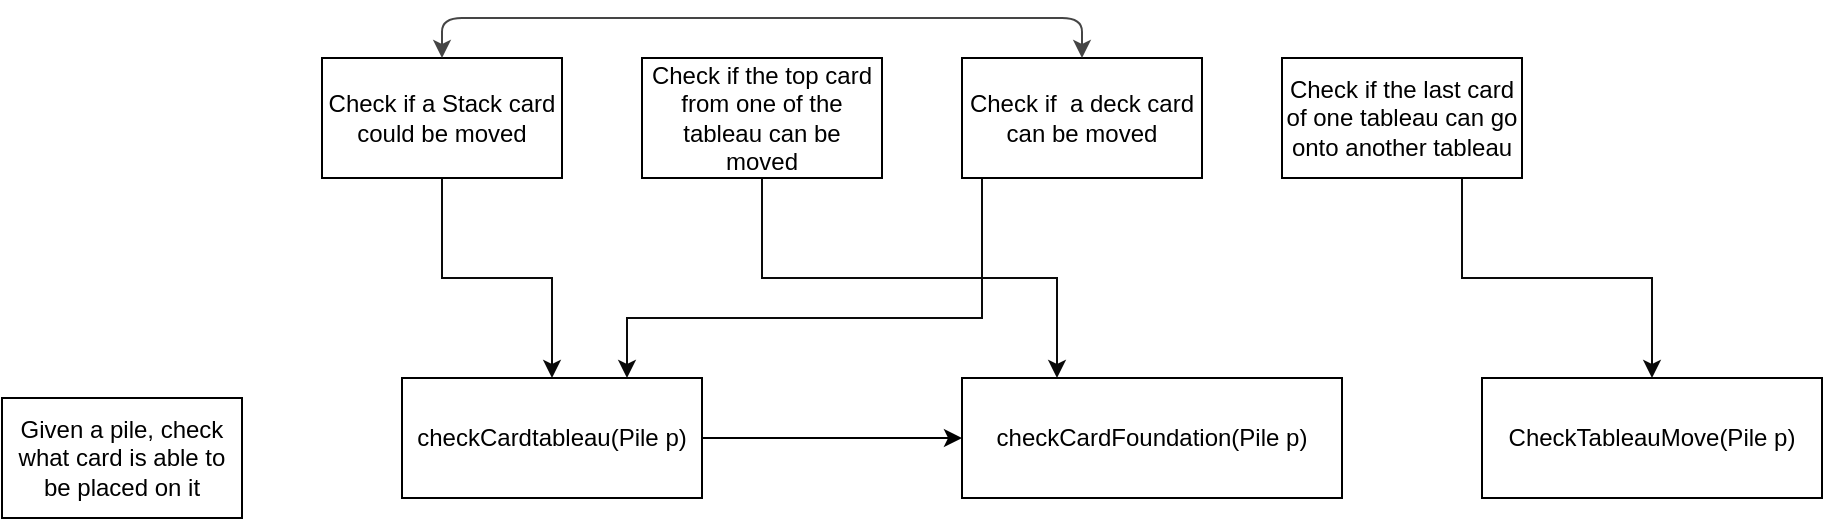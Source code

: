 <mxfile version="12.1.0" type="device" pages="1"><diagram name="Page-1" id="edf60f1a-56cd-e834-aa8a-f176f3a09ee4"><mxGraphModel dx="1408" dy="808" grid="1" gridSize="10" guides="1" tooltips="1" connect="1" arrows="1" fold="1" page="1" pageScale="1" pageWidth="1100" pageHeight="850" background="#ffffff" math="0" shadow="0"><root><mxCell id="0"/><mxCell id="1" parent="0"/><mxCell id="iwH2BdA7DSDKxlyLGIiG-14" style="edgeStyle=orthogonalEdgeStyle;rounded=0;orthogonalLoop=1;jettySize=auto;html=1;exitX=0.5;exitY=1;exitDx=0;exitDy=0;entryX=0.5;entryY=0;entryDx=0;entryDy=0;strokeColor=#0A0A0A;" parent="1" source="iwH2BdA7DSDKxlyLGIiG-1" target="iwH2BdA7DSDKxlyLGIiG-8" edge="1"><mxGeometry relative="1" as="geometry"/></mxCell><mxCell id="iwH2BdA7DSDKxlyLGIiG-1" value="Check if a Stack card could be moved" style="rounded=0;whiteSpace=wrap;html=1;" parent="1" vertex="1"><mxGeometry x="200" y="140" width="120" height="60" as="geometry"/></mxCell><mxCell id="iwH2BdA7DSDKxlyLGIiG-17" style="edgeStyle=orthogonalEdgeStyle;rounded=0;orthogonalLoop=1;jettySize=auto;html=1;exitX=0.25;exitY=1;exitDx=0;exitDy=0;entryX=0.75;entryY=0;entryDx=0;entryDy=0;strokeColor=#0A0A0A;" parent="1" source="iwH2BdA7DSDKxlyLGIiG-2" target="iwH2BdA7DSDKxlyLGIiG-8" edge="1"><mxGeometry relative="1" as="geometry"><Array as="points"><mxPoint x="530" y="200"/><mxPoint x="530" y="270"/><mxPoint x="353" y="270"/></Array></mxGeometry></mxCell><mxCell id="iwH2BdA7DSDKxlyLGIiG-2" value="Check if&amp;nbsp; a deck card can be moved" style="rounded=0;whiteSpace=wrap;html=1;" parent="1" vertex="1"><mxGeometry x="520" y="140" width="120" height="60" as="geometry"/></mxCell><mxCell id="iwH2BdA7DSDKxlyLGIiG-16" style="edgeStyle=orthogonalEdgeStyle;rounded=0;orthogonalLoop=1;jettySize=auto;html=1;exitX=0.5;exitY=1;exitDx=0;exitDy=0;entryX=0.25;entryY=0;entryDx=0;entryDy=0;strokeColor=#0A0A0A;" parent="1" source="iwH2BdA7DSDKxlyLGIiG-3" target="iwH2BdA7DSDKxlyLGIiG-10" edge="1"><mxGeometry relative="1" as="geometry"><Array as="points"><mxPoint x="420" y="250"/><mxPoint x="568" y="250"/></Array></mxGeometry></mxCell><mxCell id="iwH2BdA7DSDKxlyLGIiG-3" value="Check if the top card from one of the tableau can be moved" style="rounded=0;whiteSpace=wrap;html=1;" parent="1" vertex="1"><mxGeometry x="360" y="140" width="120" height="60" as="geometry"/></mxCell><mxCell id="iwH2BdA7DSDKxlyLGIiG-20" style="edgeStyle=orthogonalEdgeStyle;rounded=0;orthogonalLoop=1;jettySize=auto;html=1;exitX=0.75;exitY=1;exitDx=0;exitDy=0;entryX=0.5;entryY=0;entryDx=0;entryDy=0;strokeColor=#0A0A0A;" parent="1" source="iwH2BdA7DSDKxlyLGIiG-4" target="iwH2BdA7DSDKxlyLGIiG-19" edge="1"><mxGeometry relative="1" as="geometry"/></mxCell><mxCell id="iwH2BdA7DSDKxlyLGIiG-4" value="Check if the last card of one tableau can go onto another tableau" style="rounded=0;whiteSpace=wrap;html=1;" parent="1" vertex="1"><mxGeometry x="680" y="140" width="120" height="60" as="geometry"/></mxCell><mxCell id="iwH2BdA7DSDKxlyLGIiG-5" value="Given a pile, check what card is able to be placed on it" style="rounded=0;whiteSpace=wrap;html=1;" parent="1" vertex="1"><mxGeometry x="40" y="310" width="120" height="60" as="geometry"/></mxCell><mxCell id="iwH2BdA7DSDKxlyLGIiG-7" value="" style="endArrow=classic;startArrow=classic;html=1;entryX=0.5;entryY=0;entryDx=0;entryDy=0;exitX=0.5;exitY=0;exitDx=0;exitDy=0;strokeColor=#454545;" parent="1" source="iwH2BdA7DSDKxlyLGIiG-1" target="iwH2BdA7DSDKxlyLGIiG-2" edge="1"><mxGeometry width="50" height="50" relative="1" as="geometry"><mxPoint x="320" y="250" as="sourcePoint"/><mxPoint x="370" y="200" as="targetPoint"/><Array as="points"><mxPoint x="260" y="120"/><mxPoint x="360" y="120"/><mxPoint x="520" y="120"/><mxPoint x="580" y="120"/></Array></mxGeometry></mxCell><mxCell id="iwH2BdA7DSDKxlyLGIiG-15" style="edgeStyle=orthogonalEdgeStyle;rounded=0;orthogonalLoop=1;jettySize=auto;html=1;exitX=1;exitY=0.5;exitDx=0;exitDy=0;entryX=0;entryY=0.5;entryDx=0;entryDy=0;" parent="1" source="iwH2BdA7DSDKxlyLGIiG-8" target="iwH2BdA7DSDKxlyLGIiG-10" edge="1"><mxGeometry relative="1" as="geometry"/></mxCell><mxCell id="iwH2BdA7DSDKxlyLGIiG-8" value="checkCardtableau(Pile p)" style="rounded=0;whiteSpace=wrap;html=1;" parent="1" vertex="1"><mxGeometry x="240" y="300" width="150" height="60" as="geometry"/></mxCell><mxCell id="iwH2BdA7DSDKxlyLGIiG-10" value="checkCardFoundation(Pile p)" style="rounded=0;whiteSpace=wrap;html=1;" parent="1" vertex="1"><mxGeometry x="520" y="300" width="190" height="60" as="geometry"/></mxCell><mxCell id="iwH2BdA7DSDKxlyLGIiG-19" value="CheckTableauMove(Pile p)" style="rounded=0;whiteSpace=wrap;html=1;" parent="1" vertex="1"><mxGeometry x="780" y="300" width="170" height="60" as="geometry"/></mxCell></root></mxGraphModel></diagram></mxfile>